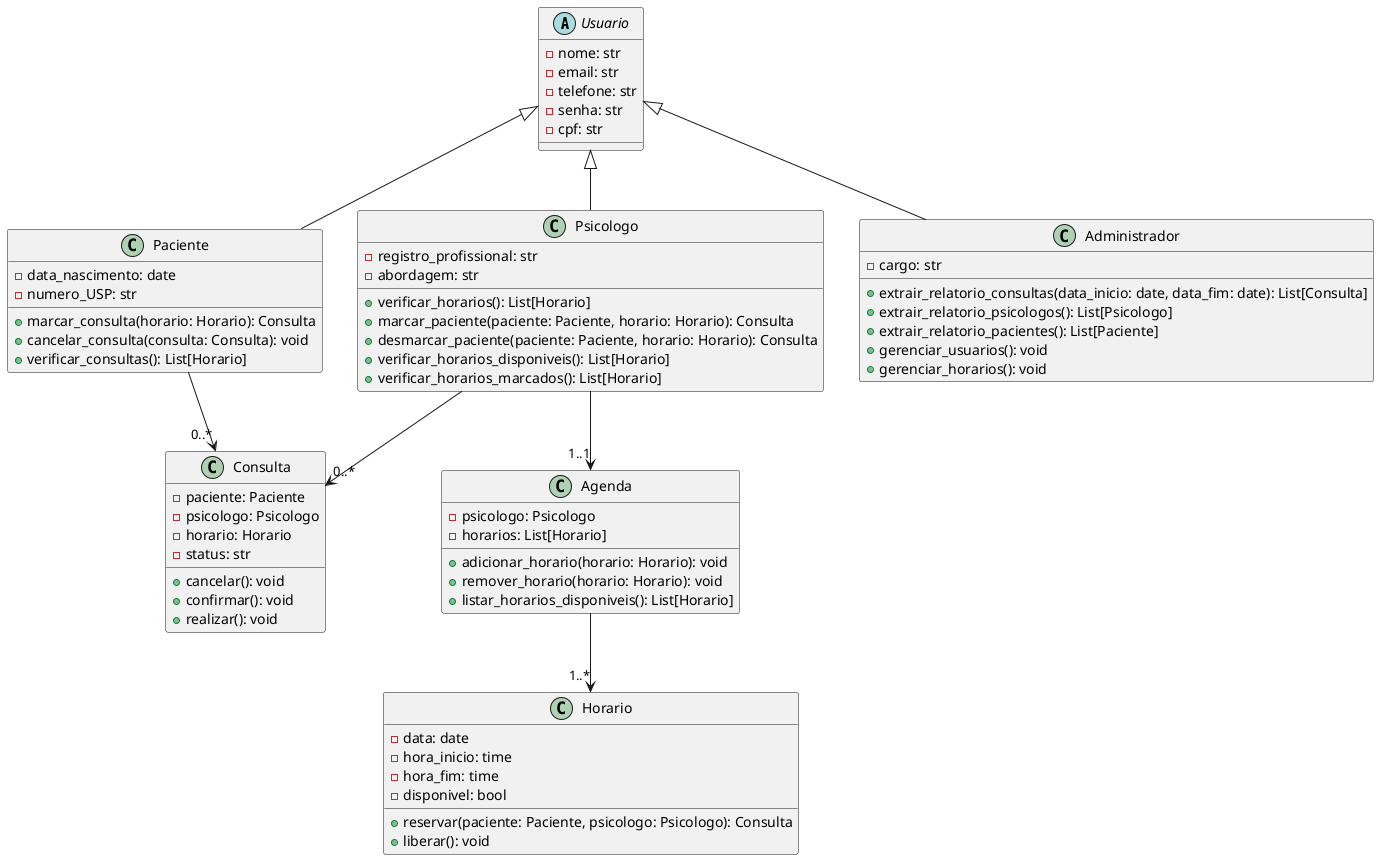 @startuml 

abstract class Usuario {
  - nome: str
  - email: str
  - telefone: str
  - senha: str
  - cpf: str
}

class Paciente {
  - data_nascimento: date
  - numero_USP: str
  + marcar_consulta(horario: Horario): Consulta
  + cancelar_consulta(consulta: Consulta): void
  + verificar_consultas(): List[Horario]
}

class Psicologo {
  - registro_profissional: str
  - abordagem: str
  + verificar_horarios(): List[Horario]
  + marcar_paciente(paciente: Paciente, horario: Horario): Consulta
  + desmarcar_paciente(paciente: Paciente, horario: Horario): Consulta
  + verificar_horarios_disponiveis(): List[Horario]
  + verificar_horarios_marcados(): List[Horario]
}

class Consulta {
  - paciente: Paciente
  - psicologo: Psicologo
  - horario: Horario
  - status: str
  + cancelar(): void
  + confirmar(): void
  + realizar(): void
}

class Horario {
  - data: date
  - hora_inicio: time
  - hora_fim: time
  - disponivel: bool
  + reservar(paciente: Paciente, psicologo: Psicologo): Consulta
  + liberar(): void
}

class Agenda {
  - psicologo: Psicologo
  - horarios: List[Horario]
  + adicionar_horario(horario: Horario): void
  + remover_horario(horario: Horario): void
  + listar_horarios_disponiveis(): List[Horario]
}

class Administrador {
  - cargo: str
  + extrair_relatorio_consultas(data_inicio: date, data_fim: date): List[Consulta]
  + extrair_relatorio_psicologos(): List[Psicologo]
  + extrair_relatorio_pacientes(): List[Paciente]
  + gerenciar_usuarios(): void
  + gerenciar_horarios(): void
}

Usuario <|-- Paciente
Usuario <|-- Psicologo
Usuario <|-- Administrador
Paciente --> "0..*" Consulta 
Psicologo --> "0..*" Consulta
Psicologo --> "1..1" Agenda
Agenda --> "1..*" Horario


@enduml
